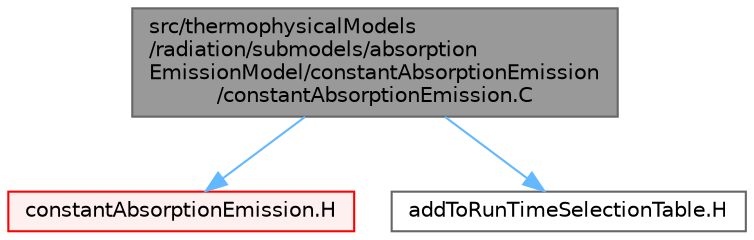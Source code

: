 digraph "src/thermophysicalModels/radiation/submodels/absorptionEmissionModel/constantAbsorptionEmission/constantAbsorptionEmission.C"
{
 // LATEX_PDF_SIZE
  bgcolor="transparent";
  edge [fontname=Helvetica,fontsize=10,labelfontname=Helvetica,labelfontsize=10];
  node [fontname=Helvetica,fontsize=10,shape=box,height=0.2,width=0.4];
  Node1 [id="Node000001",label="src/thermophysicalModels\l/radiation/submodels/absorption\lEmissionModel/constantAbsorptionEmission\l/constantAbsorptionEmission.C",height=0.2,width=0.4,color="gray40", fillcolor="grey60", style="filled", fontcolor="black",tooltip=" "];
  Node1 -> Node2 [id="edge1_Node000001_Node000002",color="steelblue1",style="solid",tooltip=" "];
  Node2 [id="Node000002",label="constantAbsorptionEmission.H",height=0.2,width=0.4,color="red", fillcolor="#FFF0F0", style="filled",URL="$constantAbsorptionEmission_8H.html",tooltip=" "];
  Node1 -> Node381 [id="edge2_Node000001_Node000381",color="steelblue1",style="solid",tooltip=" "];
  Node381 [id="Node000381",label="addToRunTimeSelectionTable.H",height=0.2,width=0.4,color="grey40", fillcolor="white", style="filled",URL="$addToRunTimeSelectionTable_8H.html",tooltip="Macros for easy insertion into run-time selection tables."];
}

